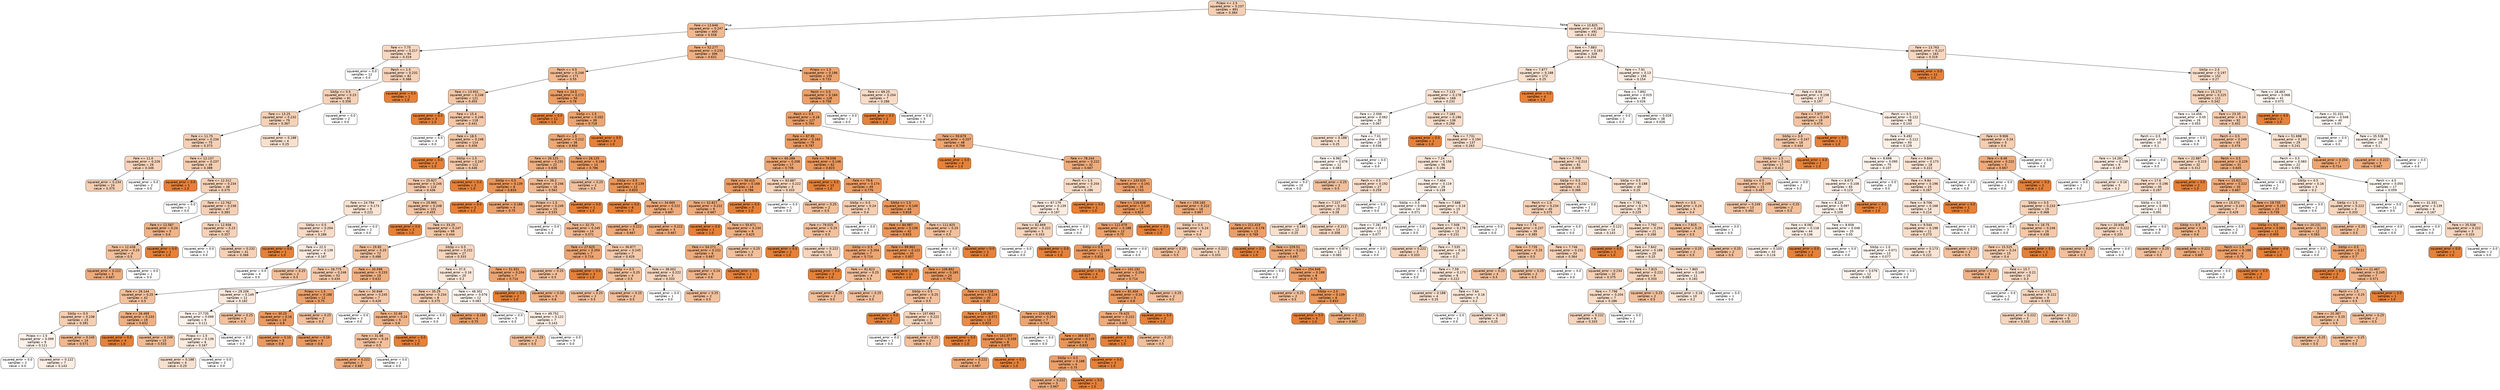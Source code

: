 digraph Tree {
node [shape=box, style="filled, rounded", color="black", fontname="helvetica"] ;
edge [fontname="helvetica"] ;
0 [label="Pclass <= 2.5\nsquared_error = 0.237\nsamples = 891\nvalue = 0.384", fillcolor="#f5cfb3"] ;
1 [label="Fare <= 13.646\nsquared_error = 0.247\nsamples = 400\nvalue = 0.558", fillcolor="#f1b991"] ;
0 -> 1 [labeldistance=2.5, labelangle=45, headlabel="True"] ;
2 [label="Fare <= 7.75\nsquared_error = 0.217\nsamples = 94\nvalue = 0.319", fillcolor="#f7d7c0"] ;
1 -> 2 ;
3 [label="squared_error = 0.0\nsamples = 12\nvalue = 0.0", fillcolor="#ffffff"] ;
2 -> 3 ;
4 [label="Parch <= 1.5\nsquared_error = 0.232\nsamples = 82\nvalue = 0.366", fillcolor="#f5d1b7"] ;
2 -> 4 ;
5 [label="SibSp <= 0.5\nsquared_error = 0.23\nsamples = 81\nvalue = 0.358", fillcolor="#f6d2b8"] ;
4 -> 5 ;
6 [label="Fare <= 13.25\nsquared_error = 0.232\nsamples = 79\nvalue = 0.367", fillcolor="#f5d1b6"] ;
5 -> 6 ;
7 [label="Fare <= 11.75\nsquared_error = 0.234\nsamples = 75\nvalue = 0.373", fillcolor="#f5d0b5"] ;
6 -> 7 ;
8 [label="Fare <= 11.0\nsquared_error = 0.226\nsamples = 26\nvalue = 0.346", fillcolor="#f6d3ba"] ;
7 -> 8 ;
9 [label="squared_error = 0.234\nsamples = 24\nvalue = 0.375", fillcolor="#f5d0b5"] ;
8 -> 9 ;
10 [label="squared_error = 0.0\nsamples = 2\nvalue = 0.0", fillcolor="#ffffff"] ;
8 -> 10 ;
11 [label="Fare <= 12.137\nsquared_error = 0.237\nsamples = 49\nvalue = 0.388", fillcolor="#f5ceb2"] ;
7 -> 11 ;
12 [label="squared_error = 0.0\nsamples = 1\nvalue = 1.0", fillcolor="#e58139"] ;
11 -> 12 ;
13 [label="Fare <= 12.312\nsquared_error = 0.234\nsamples = 48\nvalue = 0.375", fillcolor="#f5d0b5"] ;
11 -> 13 ;
14 [label="squared_error = 0.0\nsamples = 1\nvalue = 0.0", fillcolor="#ffffff"] ;
13 -> 14 ;
15 [label="Fare <= 12.762\nsquared_error = 0.236\nsamples = 47\nvalue = 0.383", fillcolor="#f5cfb3"] ;
13 -> 15 ;
16 [label="Fare <= 12.587\nsquared_error = 0.24\nsamples = 5\nvalue = 0.6", fillcolor="#efb388"] ;
15 -> 16 ;
17 [label="Fare <= 12.438\nsquared_error = 0.25\nsamples = 4\nvalue = 0.5", fillcolor="#f2c09c"] ;
16 -> 17 ;
18 [label="squared_error = 0.222\nsamples = 3\nvalue = 0.667", fillcolor="#eeab7b"] ;
17 -> 18 ;
19 [label="squared_error = 0.0\nsamples = 1\nvalue = 0.0", fillcolor="#ffffff"] ;
17 -> 19 ;
20 [label="squared_error = 0.0\nsamples = 1\nvalue = 1.0", fillcolor="#e58139"] ;
16 -> 20 ;
21 [label="Fare <= 12.938\nsquared_error = 0.23\nsamples = 42\nvalue = 0.357", fillcolor="#f6d2b8"] ;
15 -> 21 ;
22 [label="squared_error = 0.0\nsamples = 1\nvalue = 0.0", fillcolor="#ffffff"] ;
21 -> 22 ;
23 [label="squared_error = 0.232\nsamples = 41\nvalue = 0.366", fillcolor="#f5d1b7"] ;
21 -> 23 ;
24 [label="squared_error = 0.188\nsamples = 4\nvalue = 0.25", fillcolor="#f8e0ce"] ;
6 -> 24 ;
25 [label="squared_error = 0.0\nsamples = 2\nvalue = 0.0", fillcolor="#ffffff"] ;
5 -> 25 ;
26 [label="squared_error = 0.0\nsamples = 1\nvalue = 1.0", fillcolor="#e58139"] ;
4 -> 26 ;
27 [label="Fare <= 52.277\nsquared_error = 0.233\nsamples = 306\nvalue = 0.631", fillcolor="#efb082"] ;
1 -> 27 ;
28 [label="Parch <= 0.5\nsquared_error = 0.248\nsamples = 171\nvalue = 0.55", fillcolor="#f1ba92"] ;
27 -> 28 ;
29 [label="Fare <= 13.931\nsquared_error = 0.248\nsamples = 121\nvalue = 0.455", fillcolor="#f3c6a5"] ;
28 -> 29 ;
30 [label="squared_error = 0.0\nsamples = 3\nvalue = 1.0", fillcolor="#e58139"] ;
29 -> 30 ;
31 [label="Fare <= 15.4\nsquared_error = 0.246\nsamples = 118\nvalue = 0.441", fillcolor="#f4c7a8"] ;
29 -> 31 ;
32 [label="squared_error = 0.0\nsamples = 4\nvalue = 0.0", fillcolor="#ffffff"] ;
31 -> 32 ;
33 [label="Fare <= 18.5\nsquared_error = 0.248\nsamples = 114\nvalue = 0.456", fillcolor="#f3c6a5"] ;
31 -> 33 ;
34 [label="squared_error = 0.0\nsamples = 2\nvalue = 1.0", fillcolor="#e58139"] ;
33 -> 34 ;
35 [label="SibSp <= 1.5\nsquared_error = 0.247\nsamples = 112\nvalue = 0.446", fillcolor="#f3c7a7"] ;
33 -> 35 ;
36 [label="Fare <= 25.927\nsquared_error = 0.246\nsamples = 110\nvalue = 0.436", fillcolor="#f4c8a9"] ;
35 -> 36 ;
37 [label="Fare <= 24.794\nsquared_error = 0.173\nsamples = 9\nvalue = 0.222", fillcolor="#f9e3d3"] ;
36 -> 37 ;
38 [label="SibSp <= 0.5\nsquared_error = 0.204\nsamples = 7\nvalue = 0.286", fillcolor="#f8dbc6"] ;
37 -> 38 ;
39 [label="squared_error = 0.0\nsamples = 1\nvalue = 1.0", fillcolor="#e58139"] ;
38 -> 39 ;
40 [label="Fare <= 22.5\nsquared_error = 0.139\nsamples = 6\nvalue = 0.167", fillcolor="#fbeade"] ;
38 -> 40 ;
41 [label="squared_error = 0.0\nsamples = 4\nvalue = 0.0", fillcolor="#ffffff"] ;
40 -> 41 ;
42 [label="squared_error = 0.25\nsamples = 2\nvalue = 0.5", fillcolor="#f2c09c"] ;
40 -> 42 ;
43 [label="squared_error = 0.0\nsamples = 2\nvalue = 0.0", fillcolor="#ffffff"] ;
37 -> 43 ;
44 [label="Fare <= 25.965\nsquared_error = 0.248\nsamples = 101\nvalue = 0.455", fillcolor="#f3c6a5"] ;
36 -> 44 ;
45 [label="squared_error = 0.0\nsamples = 2\nvalue = 1.0", fillcolor="#e58139"] ;
44 -> 45 ;
46 [label="Fare <= 33.25\nsquared_error = 0.247\nsamples = 99\nvalue = 0.444", fillcolor="#f3c7a7"] ;
44 -> 46 ;
47 [label="Fare <= 29.85\nsquared_error = 0.25\nsamples = 72\nvalue = 0.486", fillcolor="#f2c29f"] ;
46 -> 47 ;
48 [label="Fare <= 26.775\nsquared_error = 0.246\nsamples = 53\nvalue = 0.434", fillcolor="#f4c8a9"] ;
47 -> 48 ;
49 [label="Fare <= 26.144\nsquared_error = 0.25\nsamples = 42\nvalue = 0.5", fillcolor="#f2c09c"] ;
48 -> 49 ;
50 [label="SibSp <= 0.5\nsquared_error = 0.238\nsamples = 23\nvalue = 0.391", fillcolor="#f5ceb2"] ;
49 -> 50 ;
51 [label="Pclass <= 1.5\nsquared_error = 0.099\nsamples = 9\nvalue = 0.111", fillcolor="#fcf1e9"] ;
50 -> 51 ;
52 [label="squared_error = 0.0\nsamples = 2\nvalue = 0.0", fillcolor="#ffffff"] ;
51 -> 52 ;
53 [label="squared_error = 0.122\nsamples = 7\nvalue = 0.143", fillcolor="#fbede3"] ;
51 -> 53 ;
54 [label="squared_error = 0.245\nsamples = 14\nvalue = 0.571", fillcolor="#f0b78e"] ;
50 -> 54 ;
55 [label="Fare <= 26.469\nsquared_error = 0.233\nsamples = 19\nvalue = 0.632", fillcolor="#efaf82"] ;
49 -> 55 ;
56 [label="squared_error = 0.0\nsamples = 4\nvalue = 1.0", fillcolor="#e58139"] ;
55 -> 56 ;
57 [label="squared_error = 0.249\nsamples = 15\nvalue = 0.533", fillcolor="#f1bc95"] ;
55 -> 57 ;
58 [label="Fare <= 29.206\nsquared_error = 0.149\nsamples = 11\nvalue = 0.182", fillcolor="#fae8db"] ;
48 -> 58 ;
59 [label="Fare <= 27.735\nsquared_error = 0.099\nsamples = 9\nvalue = 0.111", fillcolor="#fcf1e9"] ;
58 -> 59 ;
60 [label="Pclass <= 1.5\nsquared_error = 0.139\nsamples = 6\nvalue = 0.167", fillcolor="#fbeade"] ;
59 -> 60 ;
61 [label="squared_error = 0.188\nsamples = 4\nvalue = 0.25", fillcolor="#f8e0ce"] ;
60 -> 61 ;
62 [label="squared_error = 0.0\nsamples = 2\nvalue = 0.0", fillcolor="#ffffff"] ;
60 -> 62 ;
63 [label="squared_error = 0.0\nsamples = 3\nvalue = 0.0", fillcolor="#ffffff"] ;
59 -> 63 ;
64 [label="squared_error = 0.25\nsamples = 2\nvalue = 0.5", fillcolor="#f2c09c"] ;
58 -> 64 ;
65 [label="Fare <= 30.598\nsquared_error = 0.233\nsamples = 19\nvalue = 0.632", fillcolor="#efaf82"] ;
47 -> 65 ;
66 [label="Pclass <= 1.5\nsquared_error = 0.188\nsamples = 12\nvalue = 0.75", fillcolor="#eca06a"] ;
65 -> 66 ;
67 [label="Fare <= 30.25\nsquared_error = 0.16\nsamples = 10\nvalue = 0.8", fillcolor="#ea9a61"] ;
66 -> 67 ;
68 [label="squared_error = 0.16\nsamples = 5\nvalue = 0.8", fillcolor="#ea9a61"] ;
67 -> 68 ;
69 [label="squared_error = 0.16\nsamples = 5\nvalue = 0.8", fillcolor="#ea9a61"] ;
67 -> 69 ;
70 [label="squared_error = 0.25\nsamples = 2\nvalue = 0.5", fillcolor="#f2c09c"] ;
66 -> 70 ;
71 [label="Fare <= 30.848\nsquared_error = 0.245\nsamples = 7\nvalue = 0.429", fillcolor="#f4c9aa"] ;
65 -> 71 ;
72 [label="squared_error = 0.0\nsamples = 2\nvalue = 0.0", fillcolor="#ffffff"] ;
71 -> 72 ;
73 [label="Fare <= 32.66\nsquared_error = 0.24\nsamples = 5\nvalue = 0.6", fillcolor="#efb388"] ;
71 -> 73 ;
74 [label="Fare <= 31.66\nsquared_error = 0.25\nsamples = 4\nvalue = 0.5", fillcolor="#f2c09c"] ;
73 -> 74 ;
75 [label="squared_error = 0.222\nsamples = 3\nvalue = 0.667", fillcolor="#eeab7b"] ;
74 -> 75 ;
76 [label="squared_error = 0.0\nsamples = 1\nvalue = 0.0", fillcolor="#ffffff"] ;
74 -> 76 ;
77 [label="squared_error = 0.0\nsamples = 1\nvalue = 1.0", fillcolor="#e58139"] ;
73 -> 77 ;
78 [label="SibSp <= 0.5\nsquared_error = 0.222\nsamples = 27\nvalue = 0.333", fillcolor="#f6d5bd"] ;
46 -> 78 ;
79 [label="Fare <= 37.0\nsquared_error = 0.16\nsamples = 20\nvalue = 0.2", fillcolor="#fae6d7"] ;
78 -> 79 ;
80 [label="Fare <= 35.25\nsquared_error = 0.234\nsamples = 8\nvalue = 0.375", fillcolor="#f5d0b5"] ;
79 -> 80 ;
81 [label="squared_error = 0.0\nsamples = 4\nvalue = 0.0", fillcolor="#ffffff"] ;
80 -> 81 ;
82 [label="squared_error = 0.188\nsamples = 4\nvalue = 0.75", fillcolor="#eca06a"] ;
80 -> 82 ;
83 [label="Fare <= 48.302\nsquared_error = 0.076\nsamples = 12\nvalue = 0.083", fillcolor="#fdf4ee"] ;
79 -> 83 ;
84 [label="squared_error = 0.0\nsamples = 5\nvalue = 0.0", fillcolor="#ffffff"] ;
83 -> 84 ;
85 [label="Fare <= 49.752\nsquared_error = 0.122\nsamples = 7\nvalue = 0.143", fillcolor="#fbede3"] ;
83 -> 85 ;
86 [label="squared_error = 0.25\nsamples = 2\nvalue = 0.5", fillcolor="#f2c09c"] ;
85 -> 86 ;
87 [label="squared_error = 0.0\nsamples = 5\nvalue = 0.0", fillcolor="#ffffff"] ;
85 -> 87 ;
88 [label="Fare <= 51.931\nsquared_error = 0.204\nsamples = 7\nvalue = 0.714", fillcolor="#eca572"] ;
78 -> 88 ;
89 [label="squared_error = 0.0\nsamples = 2\nvalue = 1.0", fillcolor="#e58139"] ;
88 -> 89 ;
90 [label="squared_error = 0.24\nsamples = 5\nvalue = 0.6", fillcolor="#efb388"] ;
88 -> 90 ;
91 [label="squared_error = 0.0\nsamples = 2\nvalue = 1.0", fillcolor="#e58139"] ;
35 -> 91 ;
92 [label="Fare <= 24.5\nsquared_error = 0.172\nsamples = 50\nvalue = 0.78", fillcolor="#eb9d65"] ;
28 -> 92 ;
93 [label="squared_error = 0.0\nsamples = 11\nvalue = 1.0", fillcolor="#e58139"] ;
92 -> 93 ;
94 [label="SibSp <= 1.5\nsquared_error = 0.202\nsamples = 39\nvalue = 0.718", fillcolor="#eca571"] ;
92 -> 94 ;
95 [label="Parch <= 1.5\nsquared_error = 0.212\nsamples = 36\nvalue = 0.694", fillcolor="#eda876"] ;
94 -> 95 ;
96 [label="Fare <= 26.125\nsquared_error = 0.231\nsamples = 22\nvalue = 0.636", fillcolor="#eeaf81"] ;
95 -> 96 ;
97 [label="SibSp <= 0.5\nsquared_error = 0.139\nsamples = 6\nvalue = 0.833", fillcolor="#e9965a"] ;
96 -> 97 ;
98 [label="squared_error = 0.0\nsamples = 2\nvalue = 1.0", fillcolor="#e58139"] ;
97 -> 98 ;
99 [label="squared_error = 0.188\nsamples = 4\nvalue = 0.75", fillcolor="#eca06a"] ;
97 -> 99 ;
100 [label="Fare <= 39.2\nsquared_error = 0.246\nsamples = 16\nvalue = 0.562", fillcolor="#f0b890"] ;
96 -> 100 ;
101 [label="Pclass <= 1.5\nsquared_error = 0.249\nsamples = 15\nvalue = 0.533", fillcolor="#f1bc95"] ;
100 -> 101 ;
102 [label="squared_error = 0.0\nsamples = 1\nvalue = 0.0", fillcolor="#ffffff"] ;
101 -> 102 ;
103 [label="Fare <= 32.75\nsquared_error = 0.245\nsamples = 14\nvalue = 0.571", fillcolor="#f0b78e"] ;
101 -> 103 ;
104 [label="Fare <= 27.625\nsquared_error = 0.204\nsamples = 7\nvalue = 0.714", fillcolor="#eca572"] ;
103 -> 104 ;
105 [label="squared_error = 0.25\nsamples = 4\nvalue = 0.5", fillcolor="#f2c09c"] ;
104 -> 105 ;
106 [label="squared_error = 0.0\nsamples = 3\nvalue = 1.0", fillcolor="#e58139"] ;
104 -> 106 ;
107 [label="Fare <= 36.877\nsquared_error = 0.245\nsamples = 7\nvalue = 0.429", fillcolor="#f4c9aa"] ;
103 -> 107 ;
108 [label="SibSp <= 0.5\nsquared_error = 0.25\nsamples = 4\nvalue = 0.5", fillcolor="#f2c09c"] ;
107 -> 108 ;
109 [label="squared_error = 0.25\nsamples = 2\nvalue = 0.5", fillcolor="#f2c09c"] ;
108 -> 109 ;
110 [label="squared_error = 0.25\nsamples = 2\nvalue = 0.5", fillcolor="#f2c09c"] ;
108 -> 110 ;
111 [label="Fare <= 38.002\nsquared_error = 0.222\nsamples = 3\nvalue = 0.333", fillcolor="#f6d5bd"] ;
107 -> 111 ;
112 [label="squared_error = 0.0\nsamples = 1\nvalue = 0.0", fillcolor="#ffffff"] ;
111 -> 112 ;
113 [label="squared_error = 0.25\nsamples = 2\nvalue = 0.5", fillcolor="#f2c09c"] ;
111 -> 113 ;
114 [label="squared_error = 0.0\nsamples = 1\nvalue = 1.0", fillcolor="#e58139"] ;
100 -> 114 ;
115 [label="Fare <= 26.125\nsquared_error = 0.168\nsamples = 14\nvalue = 0.786", fillcolor="#eb9c63"] ;
95 -> 115 ;
116 [label="squared_error = 0.25\nsamples = 2\nvalue = 0.5", fillcolor="#f2c09c"] ;
115 -> 116 ;
117 [label="SibSp <= 0.5\nsquared_error = 0.139\nsamples = 12\nvalue = 0.833", fillcolor="#e9965a"] ;
115 -> 117 ;
118 [label="squared_error = 0.0\nsamples = 6\nvalue = 1.0", fillcolor="#e58139"] ;
117 -> 118 ;
119 [label="Fare <= 34.665\nsquared_error = 0.222\nsamples = 6\nvalue = 0.667", fillcolor="#eeab7b"] ;
117 -> 119 ;
120 [label="squared_error = 0.222\nsamples = 3\nvalue = 0.667", fillcolor="#eeab7b"] ;
119 -> 120 ;
121 [label="squared_error = 0.222\nsamples = 3\nvalue = 0.667", fillcolor="#eeab7b"] ;
119 -> 121 ;
122 [label="squared_error = 0.0\nsamples = 3\nvalue = 1.0", fillcolor="#e58139"] ;
94 -> 122 ;
123 [label="Pclass <= 1.5\nsquared_error = 0.196\nsamples = 135\nvalue = 0.733", fillcolor="#eca36e"] ;
27 -> 123 ;
124 [label="Parch <= 3.0\nsquared_error = 0.184\nsamples = 128\nvalue = 0.758", fillcolor="#eba069"] ;
123 -> 124 ;
125 [label="Parch <= 0.5\nsquared_error = 0.18\nsamples = 127\nvalue = 0.764", fillcolor="#eb9f68"] ;
124 -> 125 ;
126 [label="Fare <= 67.95\nsquared_error = 0.162\nsamples = 79\nvalue = 0.797", fillcolor="#ea9b61"] ;
125 -> 126 ;
127 [label="Fare <= 60.288\nsquared_error = 0.208\nsamples = 17\nvalue = 0.706", fillcolor="#eda673"] ;
126 -> 127 ;
128 [label="Fare <= 56.415\nsquared_error = 0.168\nsamples = 14\nvalue = 0.786", fillcolor="#eb9c63"] ;
127 -> 128 ;
129 [label="Fare <= 52.827\nsquared_error = 0.222\nsamples = 9\nvalue = 0.667", fillcolor="#eeab7b"] ;
128 -> 129 ;
130 [label="squared_error = 0.0\nsamples = 1\nvalue = 1.0", fillcolor="#e58139"] ;
129 -> 130 ;
131 [label="Fare <= 55.671\nsquared_error = 0.234\nsamples = 8\nvalue = 0.625", fillcolor="#efb083"] ;
129 -> 131 ;
132 [label="Fare <= 54.271\nsquared_error = 0.222\nsamples = 6\nvalue = 0.667", fillcolor="#eeab7b"] ;
131 -> 132 ;
133 [label="squared_error = 0.24\nsamples = 5\nvalue = 0.6", fillcolor="#efb388"] ;
132 -> 133 ;
134 [label="squared_error = 0.0\nsamples = 1\nvalue = 1.0", fillcolor="#e58139"] ;
132 -> 134 ;
135 [label="squared_error = 0.25\nsamples = 2\nvalue = 0.5", fillcolor="#f2c09c"] ;
131 -> 135 ;
136 [label="squared_error = 0.0\nsamples = 5\nvalue = 1.0", fillcolor="#e58139"] ;
128 -> 136 ;
137 [label="Fare <= 63.887\nsquared_error = 0.222\nsamples = 3\nvalue = 0.333", fillcolor="#f6d5bd"] ;
127 -> 137 ;
138 [label="squared_error = 0.0\nsamples = 1\nvalue = 0.0", fillcolor="#ffffff"] ;
137 -> 138 ;
139 [label="squared_error = 0.25\nsamples = 2\nvalue = 0.5", fillcolor="#f2c09c"] ;
137 -> 139 ;
140 [label="Fare <= 78.558\nsquared_error = 0.146\nsamples = 62\nvalue = 0.823", fillcolor="#ea975c"] ;
126 -> 140 ;
141 [label="squared_error = 0.0\nsamples = 13\nvalue = 1.0", fillcolor="#e58139"] ;
140 -> 141 ;
142 [label="Fare <= 79.6\nsquared_error = 0.174\nsamples = 49\nvalue = 0.776", fillcolor="#eb9d65"] ;
140 -> 142 ;
143 [label="SibSp <= 0.5\nsquared_error = 0.24\nsamples = 5\nvalue = 0.4", fillcolor="#f5cdb0"] ;
142 -> 143 ;
144 [label="Fare <= 79.025\nsquared_error = 0.25\nsamples = 4\nvalue = 0.5", fillcolor="#f2c09c"] ;
143 -> 144 ;
145 [label="squared_error = 0.0\nsamples = 1\nvalue = 1.0", fillcolor="#e58139"] ;
144 -> 145 ;
146 [label="squared_error = 0.222\nsamples = 3\nvalue = 0.333", fillcolor="#f6d5bd"] ;
144 -> 146 ;
147 [label="squared_error = 0.0\nsamples = 1\nvalue = 0.0", fillcolor="#ffffff"] ;
143 -> 147 ;
148 [label="SibSp <= 1.5\nsquared_error = 0.149\nsamples = 44\nvalue = 0.818", fillcolor="#ea985d"] ;
142 -> 148 ;
149 [label="Fare <= 84.987\nsquared_error = 0.139\nsamples = 42\nvalue = 0.833", fillcolor="#e9965a"] ;
148 -> 149 ;
150 [label="SibSp <= 0.5\nsquared_error = 0.204\nsamples = 7\nvalue = 0.714", fillcolor="#eca572"] ;
149 -> 150 ;
151 [label="squared_error = 0.0\nsamples = 3\nvalue = 1.0", fillcolor="#e58139"] ;
150 -> 151 ;
152 [label="Fare <= 82.823\nsquared_error = 0.25\nsamples = 4\nvalue = 0.5", fillcolor="#f2c09c"] ;
150 -> 152 ;
153 [label="squared_error = 0.25\nsamples = 2\nvalue = 0.5", fillcolor="#f2c09c"] ;
152 -> 153 ;
154 [label="squared_error = 0.25\nsamples = 2\nvalue = 0.5", fillcolor="#f2c09c"] ;
152 -> 154 ;
155 [label="Fare <= 99.963\nsquared_error = 0.122\nsamples = 35\nvalue = 0.857", fillcolor="#e99355"] ;
149 -> 155 ;
156 [label="squared_error = 0.0\nsamples = 11\nvalue = 1.0", fillcolor="#e58139"] ;
155 -> 156 ;
157 [label="Fare <= 109.892\nsquared_error = 0.165\nsamples = 24\nvalue = 0.792", fillcolor="#ea9b62"] ;
155 -> 157 ;
158 [label="SibSp <= 0.5\nsquared_error = 0.25\nsamples = 4\nvalue = 0.5", fillcolor="#f2c09c"] ;
157 -> 158 ;
159 [label="squared_error = 0.0\nsamples = 1\nvalue = 1.0", fillcolor="#e58139"] ;
158 -> 159 ;
160 [label="Fare <= 107.663\nsquared_error = 0.222\nsamples = 3\nvalue = 0.333", fillcolor="#f6d5bd"] ;
158 -> 160 ;
161 [label="squared_error = 0.0\nsamples = 1\nvalue = 0.0", fillcolor="#ffffff"] ;
160 -> 161 ;
162 [label="squared_error = 0.25\nsamples = 2\nvalue = 0.5", fillcolor="#f2c09c"] ;
160 -> 162 ;
163 [label="Fare <= 216.558\nsquared_error = 0.128\nsamples = 20\nvalue = 0.85", fillcolor="#e99457"] ;
157 -> 163 ;
164 [label="Fare <= 135.067\nsquared_error = 0.071\nsamples = 13\nvalue = 0.923", fillcolor="#e78b48"] ;
163 -> 164 ;
165 [label="squared_error = 0.0\nsamples = 5\nvalue = 1.0", fillcolor="#e58139"] ;
164 -> 165 ;
166 [label="Fare <= 141.077\nsquared_error = 0.109\nsamples = 8\nvalue = 0.875", fillcolor="#e89152"] ;
164 -> 166 ;
167 [label="squared_error = 0.222\nsamples = 3\nvalue = 0.667", fillcolor="#eeab7b"] ;
166 -> 167 ;
168 [label="squared_error = 0.0\nsamples = 5\nvalue = 1.0", fillcolor="#e58139"] ;
166 -> 168 ;
169 [label="Fare <= 224.652\nsquared_error = 0.204\nsamples = 7\nvalue = 0.714", fillcolor="#eca572"] ;
163 -> 169 ;
170 [label="squared_error = 0.0\nsamples = 1\nvalue = 0.0", fillcolor="#ffffff"] ;
169 -> 170 ;
171 [label="Fare <= 369.927\nsquared_error = 0.139\nsamples = 6\nvalue = 0.833", fillcolor="#e9965a"] ;
169 -> 171 ;
172 [label="SibSp <= 0.5\nsquared_error = 0.188\nsamples = 4\nvalue = 0.75", fillcolor="#eca06a"] ;
171 -> 172 ;
173 [label="squared_error = 0.222\nsamples = 3\nvalue = 0.667", fillcolor="#eeab7b"] ;
172 -> 173 ;
174 [label="squared_error = 0.0\nsamples = 1\nvalue = 1.0", fillcolor="#e58139"] ;
172 -> 174 ;
175 [label="squared_error = 0.0\nsamples = 2\nvalue = 1.0", fillcolor="#e58139"] ;
171 -> 175 ;
176 [label="Fare <= 111.825\nsquared_error = 0.25\nsamples = 2\nvalue = 0.5", fillcolor="#f2c09c"] ;
148 -> 176 ;
177 [label="squared_error = 0.0\nsamples = 1\nvalue = 0.0", fillcolor="#ffffff"] ;
176 -> 177 ;
178 [label="squared_error = 0.0\nsamples = 1\nvalue = 1.0", fillcolor="#e58139"] ;
176 -> 178 ;
179 [label="Fare <= 59.679\nsquared_error = 0.207\nsamples = 48\nvalue = 0.708", fillcolor="#eda673"] ;
125 -> 179 ;
180 [label="squared_error = 0.0\nsamples = 6\nvalue = 1.0", fillcolor="#e58139"] ;
179 -> 180 ;
181 [label="Fare <= 78.244\nsquared_error = 0.222\nsamples = 42\nvalue = 0.667", fillcolor="#eeab7b"] ;
179 -> 181 ;
182 [label="Parch <= 1.5\nsquared_error = 0.204\nsamples = 7\nvalue = 0.286", fillcolor="#f8dbc6"] ;
181 -> 182 ;
183 [label="Fare <= 67.179\nsquared_error = 0.139\nsamples = 6\nvalue = 0.167", fillcolor="#fbeade"] ;
182 -> 183 ;
184 [label="Fare <= 62.669\nsquared_error = 0.222\nsamples = 3\nvalue = 0.333", fillcolor="#f6d5bd"] ;
183 -> 184 ;
185 [label="squared_error = 0.0\nsamples = 2\nvalue = 0.0", fillcolor="#ffffff"] ;
184 -> 185 ;
186 [label="squared_error = 0.0\nsamples = 1\nvalue = 1.0", fillcolor="#e58139"] ;
184 -> 186 ;
187 [label="squared_error = 0.0\nsamples = 3\nvalue = 0.0", fillcolor="#ffffff"] ;
183 -> 187 ;
188 [label="squared_error = 0.0\nsamples = 1\nvalue = 1.0", fillcolor="#e58139"] ;
182 -> 188 ;
189 [label="Fare <= 143.025\nsquared_error = 0.191\nsamples = 35\nvalue = 0.743", fillcolor="#eca16c"] ;
181 -> 189 ;
190 [label="Fare <= 116.638\nsquared_error = 0.145\nsamples = 17\nvalue = 0.824", fillcolor="#ea975c"] ;
189 -> 190 ;
191 [label="Fare <= 112.079\nsquared_error = 0.188\nsamples = 12\nvalue = 0.75", fillcolor="#eca06a"] ;
190 -> 191 ;
192 [label="SibSp <= 0.5\nsquared_error = 0.149\nsamples = 11\nvalue = 0.818", fillcolor="#ea985d"] ;
191 -> 192 ;
193 [label="squared_error = 0.0\nsamples = 4\nvalue = 1.0", fillcolor="#e58139"] ;
192 -> 193 ;
194 [label="Fare <= 102.192\nsquared_error = 0.204\nsamples = 7\nvalue = 0.714", fillcolor="#eca572"] ;
192 -> 194 ;
195 [label="Fare <= 81.404\nsquared_error = 0.16\nsamples = 5\nvalue = 0.8", fillcolor="#ea9a61"] ;
194 -> 195 ;
196 [label="Fare <= 79.425\nsquared_error = 0.222\nsamples = 3\nvalue = 0.667", fillcolor="#eeab7b"] ;
195 -> 196 ;
197 [label="squared_error = 0.0\nsamples = 1\nvalue = 1.0", fillcolor="#e58139"] ;
196 -> 197 ;
198 [label="squared_error = 0.25\nsamples = 2\nvalue = 0.5", fillcolor="#f2c09c"] ;
196 -> 198 ;
199 [label="squared_error = 0.0\nsamples = 2\nvalue = 1.0", fillcolor="#e58139"] ;
195 -> 199 ;
200 [label="squared_error = 0.25\nsamples = 2\nvalue = 0.5", fillcolor="#f2c09c"] ;
194 -> 200 ;
201 [label="squared_error = 0.0\nsamples = 1\nvalue = 0.0", fillcolor="#ffffff"] ;
191 -> 201 ;
202 [label="squared_error = 0.0\nsamples = 5\nvalue = 1.0", fillcolor="#e58139"] ;
190 -> 202 ;
203 [label="Fare <= 159.165\nsquared_error = 0.222\nsamples = 18\nvalue = 0.667", fillcolor="#eeab7b"] ;
189 -> 203 ;
204 [label="SibSp <= 0.5\nsquared_error = 0.24\nsamples = 5\nvalue = 0.4", fillcolor="#f5cdb0"] ;
203 -> 204 ;
205 [label="squared_error = 0.25\nsamples = 2\nvalue = 0.5", fillcolor="#f2c09c"] ;
204 -> 205 ;
206 [label="squared_error = 0.222\nsamples = 3\nvalue = 0.333", fillcolor="#f6d5bd"] ;
204 -> 206 ;
207 [label="Fare <= 211.419\nsquared_error = 0.178\nsamples = 13\nvalue = 0.769", fillcolor="#eb9e67"] ;
203 -> 207 ;
208 [label="squared_error = 0.0\nsamples = 4\nvalue = 1.0", fillcolor="#e58139"] ;
207 -> 208 ;
209 [label="Fare <= 229.51\nsquared_error = 0.222\nsamples = 9\nvalue = 0.667", fillcolor="#eeab7b"] ;
207 -> 209 ;
210 [label="squared_error = 0.0\nsamples = 1\nvalue = 0.0", fillcolor="#ffffff"] ;
209 -> 210 ;
211 [label="Fare <= 254.948\nsquared_error = 0.188\nsamples = 8\nvalue = 0.75", fillcolor="#eca06a"] ;
209 -> 211 ;
212 [label="squared_error = 0.25\nsamples = 2\nvalue = 0.5", fillcolor="#f2c09c"] ;
211 -> 212 ;
213 [label="SibSp <= 2.5\nsquared_error = 0.139\nsamples = 6\nvalue = 0.833", fillcolor="#e9965a"] ;
211 -> 213 ;
214 [label="squared_error = 0.0\nsamples = 3\nvalue = 1.0", fillcolor="#e58139"] ;
213 -> 214 ;
215 [label="squared_error = 0.222\nsamples = 3\nvalue = 0.667", fillcolor="#eeab7b"] ;
213 -> 215 ;
216 [label="squared_error = 0.0\nsamples = 1\nvalue = 0.0", fillcolor="#ffffff"] ;
124 -> 216 ;
217 [label="Fare <= 69.25\nsquared_error = 0.204\nsamples = 7\nvalue = 0.286", fillcolor="#f8dbc6"] ;
123 -> 217 ;
218 [label="squared_error = 0.0\nsamples = 2\nvalue = 1.0", fillcolor="#e58139"] ;
217 -> 218 ;
219 [label="squared_error = 0.0\nsamples = 5\nvalue = 0.0", fillcolor="#ffffff"] ;
217 -> 219 ;
220 [label="Fare <= 10.825\nsquared_error = 0.184\nsamples = 491\nvalue = 0.242", fillcolor="#f9e0cf"] ;
0 -> 220 [labeldistance=2.5, labelangle=-45, headlabel="False"] ;
221 [label="Fare <= 7.883\nsquared_error = 0.163\nsamples = 328\nvalue = 0.204", fillcolor="#fae5d7"] ;
220 -> 221 ;
222 [label="Fare <= 7.877\nsquared_error = 0.188\nsamples = 172\nvalue = 0.25", fillcolor="#f8e0ce"] ;
221 -> 222 ;
223 [label="Fare <= 7.133\nsquared_error = 0.178\nsamples = 168\nvalue = 0.232", fillcolor="#f9e2d1"] ;
222 -> 223 ;
224 [label="Fare <= 2.006\nsquared_error = 0.062\nsamples = 30\nvalue = 0.067", fillcolor="#fdf7f2"] ;
223 -> 224 ;
225 [label="squared_error = 0.188\nsamples = 4\nvalue = 0.25", fillcolor="#f8e0ce"] ;
224 -> 225 ;
226 [label="Fare <= 7.01\nsquared_error = 0.037\nsamples = 26\nvalue = 0.038", fillcolor="#fefaf7"] ;
224 -> 226 ;
227 [label="Fare <= 6.962\nsquared_error = 0.076\nsamples = 12\nvalue = 0.083", fillcolor="#fdf4ee"] ;
226 -> 227 ;
228 [label="squared_error = 0.0\nsamples = 10\nvalue = 0.0", fillcolor="#ffffff"] ;
227 -> 228 ;
229 [label="squared_error = 0.25\nsamples = 2\nvalue = 0.5", fillcolor="#f2c09c"] ;
227 -> 229 ;
230 [label="squared_error = 0.0\nsamples = 14\nvalue = 0.0", fillcolor="#ffffff"] ;
226 -> 230 ;
231 [label="Fare <= 7.183\nsquared_error = 0.196\nsamples = 138\nvalue = 0.268", fillcolor="#f8ddca"] ;
223 -> 231 ;
232 [label="squared_error = 0.0\nsamples = 1\nvalue = 1.0", fillcolor="#e58139"] ;
231 -> 232 ;
233 [label="Fare <= 7.731\nsquared_error = 0.194\nsamples = 137\nvalue = 0.263", fillcolor="#f8decb"] ;
231 -> 233 ;
234 [label="Fare <= 7.24\nsquared_error = 0.158\nsamples = 56\nvalue = 0.196", fillcolor="#fae6d8"] ;
233 -> 234 ;
235 [label="Parch <= 0.5\nsquared_error = 0.192\nsamples = 27\nvalue = 0.259", fillcolor="#f8decc"] ;
234 -> 235 ;
236 [label="Fare <= 7.227\nsquared_error = 0.202\nsamples = 25\nvalue = 0.28", fillcolor="#f8dcc8"] ;
235 -> 236 ;
237 [label="squared_error = 0.188\nsamples = 12\nvalue = 0.25", fillcolor="#f8e0ce"] ;
236 -> 237 ;
238 [label="squared_error = 0.213\nsamples = 13\nvalue = 0.308", fillcolor="#f7d8c2"] ;
236 -> 238 ;
239 [label="squared_error = 0.0\nsamples = 2\nvalue = 0.0", fillcolor="#ffffff"] ;
235 -> 239 ;
240 [label="Fare <= 7.404\nsquared_error = 0.119\nsamples = 29\nvalue = 0.138", fillcolor="#fbeee4"] ;
234 -> 240 ;
241 [label="SibSp <= 0.5\nsquared_error = 0.066\nsamples = 14\nvalue = 0.071", fillcolor="#fdf6f1"] ;
240 -> 241 ;
242 [label="Fare <= 7.281\nsquared_error = 0.071\nsamples = 13\nvalue = 0.077", fillcolor="#fdf5f0"] ;
241 -> 242 ;
243 [label="squared_error = 0.076\nsamples = 12\nvalue = 0.083", fillcolor="#fdf4ee"] ;
242 -> 243 ;
244 [label="squared_error = 0.0\nsamples = 1\nvalue = 0.0", fillcolor="#ffffff"] ;
242 -> 244 ;
245 [label="squared_error = 0.0\nsamples = 1\nvalue = 0.0", fillcolor="#ffffff"] ;
241 -> 245 ;
246 [label="Fare <= 7.688\nsquared_error = 0.16\nsamples = 15\nvalue = 0.2", fillcolor="#fae6d7"] ;
240 -> 246 ;
247 [label="Fare <= 7.508\nsquared_error = 0.178\nsamples = 13\nvalue = 0.231", fillcolor="#f9e2d1"] ;
246 -> 247 ;
248 [label="squared_error = 0.222\nsamples = 3\nvalue = 0.333", fillcolor="#f6d5bd"] ;
247 -> 248 ;
249 [label="Fare <= 7.535\nsquared_error = 0.16\nsamples = 10\nvalue = 0.2", fillcolor="#fae6d7"] ;
247 -> 249 ;
250 [label="squared_error = 0.0\nsamples = 1\nvalue = 0.0", fillcolor="#ffffff"] ;
249 -> 250 ;
251 [label="Fare <= 7.59\nsquared_error = 0.173\nsamples = 9\nvalue = 0.222", fillcolor="#f9e3d3"] ;
249 -> 251 ;
252 [label="squared_error = 0.188\nsamples = 4\nvalue = 0.25", fillcolor="#f8e0ce"] ;
251 -> 252 ;
253 [label="Fare <= 7.64\nsquared_error = 0.16\nsamples = 5\nvalue = 0.2", fillcolor="#fae6d7"] ;
251 -> 253 ;
254 [label="squared_error = 0.0\nsamples = 1\nvalue = 0.0", fillcolor="#ffffff"] ;
253 -> 254 ;
255 [label="squared_error = 0.188\nsamples = 4\nvalue = 0.25", fillcolor="#f8e0ce"] ;
253 -> 255 ;
256 [label="squared_error = 0.0\nsamples = 2\nvalue = 0.0", fillcolor="#ffffff"] ;
246 -> 256 ;
257 [label="Fare <= 7.763\nsquared_error = 0.213\nsamples = 81\nvalue = 0.309", fillcolor="#f7d8c2"] ;
233 -> 257 ;
258 [label="SibSp <= 0.5\nsquared_error = 0.232\nsamples = 41\nvalue = 0.366", fillcolor="#f5d1b7"] ;
257 -> 258 ;
259 [label="Parch <= 1.0\nsquared_error = 0.234\nsamples = 40\nvalue = 0.375", fillcolor="#f5d0b5"] ;
258 -> 259 ;
260 [label="Fare <= 7.74\nsquared_error = 0.237\nsamples = 39\nvalue = 0.385", fillcolor="#f5cfb3"] ;
259 -> 260 ;
261 [label="Fare <= 7.735\nsquared_error = 0.25\nsamples = 6\nvalue = 0.5", fillcolor="#f2c09c"] ;
260 -> 261 ;
262 [label="squared_error = 0.25\nsamples = 4\nvalue = 0.5", fillcolor="#f2c09c"] ;
261 -> 262 ;
263 [label="squared_error = 0.25\nsamples = 2\nvalue = 0.5", fillcolor="#f2c09c"] ;
261 -> 263 ;
264 [label="Fare <= 7.746\nsquared_error = 0.231\nsamples = 33\nvalue = 0.364", fillcolor="#f6d1b7"] ;
260 -> 264 ;
265 [label="squared_error = 0.0\nsamples = 1\nvalue = 0.0", fillcolor="#ffffff"] ;
264 -> 265 ;
266 [label="squared_error = 0.234\nsamples = 32\nvalue = 0.375", fillcolor="#f5d0b5"] ;
264 -> 266 ;
267 [label="squared_error = 0.0\nsamples = 1\nvalue = 0.0", fillcolor="#ffffff"] ;
259 -> 267 ;
268 [label="squared_error = 0.0\nsamples = 1\nvalue = 0.0", fillcolor="#ffffff"] ;
258 -> 268 ;
269 [label="SibSp <= 0.5\nsquared_error = 0.188\nsamples = 40\nvalue = 0.25", fillcolor="#f8e0ce"] ;
257 -> 269 ;
270 [label="Fare <= 7.781\nsquared_error = 0.176\nsamples = 35\nvalue = 0.229", fillcolor="#f9e2d2"] ;
269 -> 270 ;
271 [label="squared_error = 0.122\nsamples = 14\nvalue = 0.143", fillcolor="#fbede3"] ;
270 -> 271 ;
272 [label="Fare <= 7.792\nsquared_error = 0.204\nsamples = 21\nvalue = 0.286", fillcolor="#f8dbc6"] ;
270 -> 272 ;
273 [label="squared_error = 0.0\nsamples = 1\nvalue = 1.0", fillcolor="#e58139"] ;
272 -> 273 ;
274 [label="Fare <= 7.842\nsquared_error = 0.188\nsamples = 20\nvalue = 0.25", fillcolor="#f8e0ce"] ;
272 -> 274 ;
275 [label="Fare <= 7.815\nsquared_error = 0.222\nsamples = 9\nvalue = 0.333", fillcolor="#f6d5bd"] ;
274 -> 275 ;
276 [label="Fare <= 7.798\nsquared_error = 0.204\nsamples = 7\nvalue = 0.286", fillcolor="#f8dbc6"] ;
275 -> 276 ;
277 [label="squared_error = 0.222\nsamples = 6\nvalue = 0.333", fillcolor="#f6d5bd"] ;
276 -> 277 ;
278 [label="squared_error = 0.0\nsamples = 1\nvalue = 0.0", fillcolor="#ffffff"] ;
276 -> 278 ;
279 [label="squared_error = 0.25\nsamples = 2\nvalue = 0.5", fillcolor="#f2c09c"] ;
275 -> 279 ;
280 [label="Fare <= 7.865\nsquared_error = 0.149\nsamples = 11\nvalue = 0.182", fillcolor="#fae8db"] ;
274 -> 280 ;
281 [label="squared_error = 0.16\nsamples = 10\nvalue = 0.2", fillcolor="#fae6d7"] ;
280 -> 281 ;
282 [label="squared_error = 0.0\nsamples = 1\nvalue = 0.0", fillcolor="#ffffff"] ;
280 -> 282 ;
283 [label="Parch <= 0.5\nsquared_error = 0.24\nsamples = 5\nvalue = 0.4", fillcolor="#f5cdb0"] ;
269 -> 283 ;
284 [label="Fare <= 7.815\nsquared_error = 0.25\nsamples = 4\nvalue = 0.5", fillcolor="#f2c09c"] ;
283 -> 284 ;
285 [label="squared_error = 0.25\nsamples = 2\nvalue = 0.5", fillcolor="#f2c09c"] ;
284 -> 285 ;
286 [label="squared_error = 0.25\nsamples = 2\nvalue = 0.5", fillcolor="#f2c09c"] ;
284 -> 286 ;
287 [label="squared_error = 0.0\nsamples = 1\nvalue = 0.0", fillcolor="#ffffff"] ;
283 -> 287 ;
288 [label="squared_error = 0.0\nsamples = 4\nvalue = 1.0", fillcolor="#e58139"] ;
222 -> 288 ;
289 [label="Fare <= 7.91\nsquared_error = 0.13\nsamples = 156\nvalue = 0.154", fillcolor="#fbece1"] ;
221 -> 289 ;
290 [label="Fare <= 7.892\nsquared_error = 0.025\nsamples = 39\nvalue = 0.026", fillcolor="#fefcfa"] ;
289 -> 290 ;
291 [label="squared_error = 0.0\nsamples = 1\nvalue = 0.0", fillcolor="#ffffff"] ;
290 -> 291 ;
292 [label="squared_error = 0.026\nsamples = 38\nvalue = 0.026", fillcolor="#fefcfa"] ;
290 -> 292 ;
293 [label="Fare <= 8.04\nsquared_error = 0.158\nsamples = 117\nvalue = 0.197", fillcolor="#fae6d8"] ;
289 -> 293 ;
294 [label="Fare <= 7.977\nsquared_error = 0.249\nsamples = 19\nvalue = 0.474", fillcolor="#f3c3a1"] ;
293 -> 294 ;
295 [label="SibSp <= 3.0\nsquared_error = 0.247\nsamples = 18\nvalue = 0.444", fillcolor="#f3c7a7"] ;
294 -> 295 ;
296 [label="SibSp <= 1.5\nsquared_error = 0.242\nsamples = 17\nvalue = 0.412", fillcolor="#f4cbad"] ;
295 -> 296 ;
297 [label="SibSp <= 0.5\nsquared_error = 0.249\nsamples = 15\nvalue = 0.467", fillcolor="#f3c4a3"] ;
296 -> 297 ;
298 [label="squared_error = 0.249\nsamples = 13\nvalue = 0.462", fillcolor="#f3c5a4"] ;
297 -> 298 ;
299 [label="squared_error = 0.25\nsamples = 2\nvalue = 0.5", fillcolor="#f2c09c"] ;
297 -> 299 ;
300 [label="squared_error = 0.0\nsamples = 2\nvalue = 0.0", fillcolor="#ffffff"] ;
296 -> 300 ;
301 [label="squared_error = 0.0\nsamples = 1\nvalue = 1.0", fillcolor="#e58139"] ;
295 -> 301 ;
302 [label="squared_error = 0.0\nsamples = 1\nvalue = 1.0", fillcolor="#e58139"] ;
294 -> 302 ;
303 [label="Parch <= 0.5\nsquared_error = 0.122\nsamples = 98\nvalue = 0.143", fillcolor="#fbede3"] ;
293 -> 303 ;
304 [label="Fare <= 9.492\nsquared_error = 0.112\nsamples = 93\nvalue = 0.129", fillcolor="#fcefe5"] ;
303 -> 304 ;
305 [label="Fare <= 8.698\nsquared_error = 0.095\nsamples = 75\nvalue = 0.107", fillcolor="#fcf2ea"] ;
304 -> 305 ;
306 [label="Fare <= 8.673\nsquared_error = 0.108\nsamples = 65\nvalue = 0.123", fillcolor="#fcefe7"] ;
305 -> 306 ;
307 [label="Fare <= 8.125\nsquared_error = 0.097\nsamples = 64\nvalue = 0.109", fillcolor="#fcf1e9"] ;
306 -> 307 ;
308 [label="Fare <= 8.081\nsquared_error = 0.118\nsamples = 44\nvalue = 0.136", fillcolor="#fbeee4"] ;
307 -> 308 ;
309 [label="squared_error = 0.103\nsamples = 43\nvalue = 0.116", fillcolor="#fcf0e8"] ;
308 -> 309 ;
310 [label="squared_error = 0.0\nsamples = 1\nvalue = 1.0", fillcolor="#e58139"] ;
308 -> 310 ;
311 [label="Fare <= 8.658\nsquared_error = 0.048\nsamples = 20\nvalue = 0.05", fillcolor="#fef9f5"] ;
307 -> 311 ;
312 [label="squared_error = 0.0\nsamples = 7\nvalue = 0.0", fillcolor="#ffffff"] ;
311 -> 312 ;
313 [label="SibSp <= 1.0\nsquared_error = 0.071\nsamples = 13\nvalue = 0.077", fillcolor="#fdf5f0"] ;
311 -> 313 ;
314 [label="squared_error = 0.076\nsamples = 12\nvalue = 0.083", fillcolor="#fdf4ee"] ;
313 -> 314 ;
315 [label="squared_error = 0.0\nsamples = 1\nvalue = 0.0", fillcolor="#ffffff"] ;
313 -> 315 ;
316 [label="squared_error = 0.0\nsamples = 1\nvalue = 1.0", fillcolor="#e58139"] ;
306 -> 316 ;
317 [label="squared_error = 0.0\nsamples = 10\nvalue = 0.0", fillcolor="#ffffff"] ;
305 -> 317 ;
318 [label="Fare <= 9.844\nsquared_error = 0.173\nsamples = 18\nvalue = 0.222", fillcolor="#f9e3d3"] ;
304 -> 318 ;
319 [label="Fare <= 9.84\nsquared_error = 0.196\nsamples = 15\nvalue = 0.267", fillcolor="#f8ddca"] ;
318 -> 319 ;
320 [label="Fare <= 9.706\nsquared_error = 0.168\nsamples = 14\nvalue = 0.214", fillcolor="#f9e4d5"] ;
319 -> 320 ;
321 [label="Fare <= 9.544\nsquared_error = 0.198\nsamples = 11\nvalue = 0.273", fillcolor="#f8ddc9"] ;
320 -> 321 ;
322 [label="squared_error = 0.173\nsamples = 9\nvalue = 0.222", fillcolor="#f9e3d3"] ;
321 -> 322 ;
323 [label="squared_error = 0.25\nsamples = 2\nvalue = 0.5", fillcolor="#f2c09c"] ;
321 -> 323 ;
324 [label="squared_error = 0.0\nsamples = 3\nvalue = 0.0", fillcolor="#ffffff"] ;
320 -> 324 ;
325 [label="squared_error = 0.0\nsamples = 1\nvalue = 1.0", fillcolor="#e58139"] ;
319 -> 325 ;
326 [label="squared_error = 0.0\nsamples = 3\nvalue = 0.0", fillcolor="#ffffff"] ;
318 -> 326 ;
327 [label="Fare <= 9.906\nsquared_error = 0.24\nsamples = 5\nvalue = 0.4", fillcolor="#f5cdb0"] ;
303 -> 327 ;
328 [label="Fare <= 8.46\nsquared_error = 0.222\nsamples = 3\nvalue = 0.667", fillcolor="#eeab7b"] ;
327 -> 328 ;
329 [label="squared_error = 0.0\nsamples = 1\nvalue = 0.0", fillcolor="#ffffff"] ;
328 -> 329 ;
330 [label="squared_error = 0.0\nsamples = 2\nvalue = 1.0", fillcolor="#e58139"] ;
328 -> 330 ;
331 [label="squared_error = 0.0\nsamples = 2\nvalue = 0.0", fillcolor="#ffffff"] ;
327 -> 331 ;
332 [label="Fare <= 13.763\nsquared_error = 0.217\nsamples = 163\nvalue = 0.319", fillcolor="#f7d7c0"] ;
220 -> 332 ;
333 [label="squared_error = 0.0\nsamples = 11\nvalue = 1.0", fillcolor="#e58139"] ;
332 -> 333 ;
334 [label="SibSp <= 2.5\nsquared_error = 0.197\nsamples = 152\nvalue = 0.27", fillcolor="#f8ddca"] ;
332 -> 334 ;
335 [label="Fare <= 15.173\nsquared_error = 0.225\nsamples = 111\nvalue = 0.342", fillcolor="#f6d4bb"] ;
334 -> 335 ;
336 [label="Fare <= 14.456\nsquared_error = 0.05\nsamples = 19\nvalue = 0.053", fillcolor="#fef8f5"] ;
335 -> 336 ;
337 [label="Parch <= 0.5\nsquared_error = 0.09\nsamples = 10\nvalue = 0.1", fillcolor="#fcf2eb"] ;
336 -> 337 ;
338 [label="Fare <= 14.281\nsquared_error = 0.139\nsamples = 6\nvalue = 0.167", fillcolor="#fbeade"] ;
337 -> 338 ;
339 [label="squared_error = 0.0\nsamples = 1\nvalue = 0.0", fillcolor="#ffffff"] ;
338 -> 339 ;
340 [label="squared_error = 0.16\nsamples = 5\nvalue = 0.2", fillcolor="#fae6d7"] ;
338 -> 340 ;
341 [label="squared_error = 0.0\nsamples = 4\nvalue = 0.0", fillcolor="#ffffff"] ;
337 -> 341 ;
342 [label="squared_error = 0.0\nsamples = 9\nvalue = 0.0", fillcolor="#ffffff"] ;
336 -> 342 ;
343 [label="Fare <= 23.35\nsquared_error = 0.24\nsamples = 92\nvalue = 0.402", fillcolor="#f5ccaf"] ;
335 -> 343 ;
344 [label="Parch <= 0.5\nsquared_error = 0.249\nsamples = 63\nvalue = 0.476", fillcolor="#f3c3a1"] ;
343 -> 344 ;
345 [label="Fare <= 22.887\nsquared_error = 0.215\nsamples = 32\nvalue = 0.312", fillcolor="#f7d8c1"] ;
344 -> 345 ;
346 [label="Fare <= 17.6\nsquared_error = 0.196\nsamples = 30\nvalue = 0.267", fillcolor="#f8ddca"] ;
345 -> 346 ;
347 [label="SibSp <= 0.5\nsquared_error = 0.233\nsamples = 19\nvalue = 0.368", fillcolor="#f5d1b6"] ;
346 -> 347 ;
348 [label="squared_error = 0.0\nsamples = 3\nvalue = 0.0", fillcolor="#ffffff"] ;
347 -> 348 ;
349 [label="Fare <= 16.75\nsquared_error = 0.246\nsamples = 16\nvalue = 0.438", fillcolor="#f4c8a8"] ;
347 -> 349 ;
350 [label="Fare <= 15.525\nsquared_error = 0.24\nsamples = 15\nvalue = 0.4", fillcolor="#f5cdb0"] ;
349 -> 350 ;
351 [label="squared_error = 0.24\nsamples = 5\nvalue = 0.6", fillcolor="#efb388"] ;
350 -> 351 ;
352 [label="Fare <= 15.7\nsquared_error = 0.21\nsamples = 10\nvalue = 0.3", fillcolor="#f7d9c4"] ;
350 -> 352 ;
353 [label="squared_error = 0.0\nsamples = 1\nvalue = 0.0", fillcolor="#ffffff"] ;
352 -> 353 ;
354 [label="Fare <= 15.975\nsquared_error = 0.222\nsamples = 9\nvalue = 0.333", fillcolor="#f6d5bd"] ;
352 -> 354 ;
355 [label="squared_error = 0.222\nsamples = 3\nvalue = 0.333", fillcolor="#f6d5bd"] ;
354 -> 355 ;
356 [label="squared_error = 0.222\nsamples = 6\nvalue = 0.333", fillcolor="#f6d5bd"] ;
354 -> 356 ;
357 [label="squared_error = 0.0\nsamples = 1\nvalue = 1.0", fillcolor="#e58139"] ;
349 -> 357 ;
358 [label="SibSp <= 0.5\nsquared_error = 0.083\nsamples = 11\nvalue = 0.091", fillcolor="#fdf4ed"] ;
346 -> 358 ;
359 [label="Fare <= 20.656\nsquared_error = 0.222\nsamples = 3\nvalue = 0.333", fillcolor="#f6d5bd"] ;
358 -> 359 ;
360 [label="squared_error = 0.25\nsamples = 2\nvalue = 0.5", fillcolor="#f2c09c"] ;
359 -> 360 ;
361 [label="squared_error = 0.0\nsamples = 1\nvalue = 0.0", fillcolor="#ffffff"] ;
359 -> 361 ;
362 [label="squared_error = 0.0\nsamples = 8\nvalue = 0.0", fillcolor="#ffffff"] ;
358 -> 362 ;
363 [label="squared_error = 0.0\nsamples = 2\nvalue = 1.0", fillcolor="#e58139"] ;
345 -> 363 ;
364 [label="Parch <= 3.5\nsquared_error = 0.229\nsamples = 31\nvalue = 0.645", fillcolor="#eeae7f"] ;
344 -> 364 ;
365 [label="Fare <= 15.621\nsquared_error = 0.222\nsamples = 30\nvalue = 0.667", fillcolor="#eeab7b"] ;
364 -> 365 ;
366 [label="Fare <= 15.373\nsquared_error = 0.245\nsamples = 7\nvalue = 0.429", fillcolor="#f4c9aa"] ;
365 -> 366 ;
367 [label="SibSp <= 0.5\nsquared_error = 0.24\nsamples = 5\nvalue = 0.6", fillcolor="#efb388"] ;
366 -> 367 ;
368 [label="squared_error = 0.25\nsamples = 2\nvalue = 0.5", fillcolor="#f2c09c"] ;
367 -> 368 ;
369 [label="squared_error = 0.222\nsamples = 3\nvalue = 0.667", fillcolor="#eeab7b"] ;
367 -> 369 ;
370 [label="squared_error = 0.0\nsamples = 2\nvalue = 0.0", fillcolor="#ffffff"] ;
366 -> 370 ;
371 [label="Fare <= 19.735\nsquared_error = 0.193\nsamples = 23\nvalue = 0.739", fillcolor="#eca26d"] ;
365 -> 371 ;
372 [label="SibSp <= 0.5\nsquared_error = 0.083\nsamples = 11\nvalue = 0.909", fillcolor="#e78c4b"] ;
371 -> 372 ;
373 [label="Parch <= 1.5\nsquared_error = 0.188\nsamples = 4\nvalue = 0.75", fillcolor="#eca06a"] ;
372 -> 373 ;
374 [label="squared_error = 0.0\nsamples = 1\nvalue = 0.0", fillcolor="#ffffff"] ;
373 -> 374 ;
375 [label="squared_error = 0.0\nsamples = 3\nvalue = 1.0", fillcolor="#e58139"] ;
373 -> 375 ;
376 [label="squared_error = 0.0\nsamples = 7\nvalue = 1.0", fillcolor="#e58139"] ;
372 -> 376 ;
377 [label="Fare <= 20.231\nsquared_error = 0.243\nsamples = 12\nvalue = 0.583", fillcolor="#f0b68c"] ;
371 -> 377 ;
378 [label="squared_error = 0.0\nsamples = 2\nvalue = 0.0", fillcolor="#ffffff"] ;
377 -> 378 ;
379 [label="SibSp <= 0.5\nsquared_error = 0.21\nsamples = 10\nvalue = 0.7", fillcolor="#eda774"] ;
377 -> 379 ;
380 [label="squared_error = 0.0\nsamples = 3\nvalue = 1.0", fillcolor="#e58139"] ;
379 -> 380 ;
381 [label="Fare <= 21.467\nsquared_error = 0.245\nsamples = 7\nvalue = 0.571", fillcolor="#f0b78e"] ;
379 -> 381 ;
382 [label="Parch <= 1.5\nsquared_error = 0.25\nsamples = 6\nvalue = 0.5", fillcolor="#f2c09c"] ;
381 -> 382 ;
383 [label="Fare <= 20.387\nsquared_error = 0.25\nsamples = 4\nvalue = 0.5", fillcolor="#f2c09c"] ;
382 -> 383 ;
384 [label="squared_error = 0.25\nsamples = 2\nvalue = 0.5", fillcolor="#f2c09c"] ;
383 -> 384 ;
385 [label="squared_error = 0.25\nsamples = 2\nvalue = 0.5", fillcolor="#f2c09c"] ;
383 -> 385 ;
386 [label="squared_error = 0.25\nsamples = 2\nvalue = 0.5", fillcolor="#f2c09c"] ;
382 -> 386 ;
387 [label="squared_error = 0.0\nsamples = 1\nvalue = 1.0", fillcolor="#e58139"] ;
381 -> 387 ;
388 [label="squared_error = 0.0\nsamples = 1\nvalue = 0.0", fillcolor="#ffffff"] ;
364 -> 388 ;
389 [label="Fare <= 51.698\nsquared_error = 0.183\nsamples = 29\nvalue = 0.241", fillcolor="#f9e1cf"] ;
343 -> 389 ;
390 [label="Parch <= 0.5\nsquared_error = 0.083\nsamples = 22\nvalue = 0.091", fillcolor="#fdf4ed"] ;
389 -> 390 ;
391 [label="SibSp <= 0.5\nsquared_error = 0.16\nsamples = 5\nvalue = 0.2", fillcolor="#fae6d7"] ;
390 -> 391 ;
392 [label="squared_error = 0.0\nsamples = 2\nvalue = 0.0", fillcolor="#ffffff"] ;
391 -> 392 ;
393 [label="SibSp <= 1.5\nsquared_error = 0.222\nsamples = 3\nvalue = 0.333", fillcolor="#f6d5bd"] ;
391 -> 393 ;
394 [label="squared_error = 0.25\nsamples = 2\nvalue = 0.5", fillcolor="#f2c09c"] ;
393 -> 394 ;
395 [label="squared_error = 0.0\nsamples = 1\nvalue = 0.0", fillcolor="#ffffff"] ;
393 -> 395 ;
396 [label="Parch <= 4.5\nsquared_error = 0.055\nsamples = 17\nvalue = 0.059", fillcolor="#fdf8f3"] ;
390 -> 396 ;
397 [label="squared_error = 0.0\nsamples = 11\nvalue = 0.0", fillcolor="#ffffff"] ;
396 -> 397 ;
398 [label="Fare <= 31.331\nsquared_error = 0.139\nsamples = 6\nvalue = 0.167", fillcolor="#fbeade"] ;
396 -> 398 ;
399 [label="squared_error = 0.0\nsamples = 3\nvalue = 0.0", fillcolor="#ffffff"] ;
398 -> 399 ;
400 [label="Fare <= 35.538\nsquared_error = 0.222\nsamples = 3\nvalue = 0.333", fillcolor="#f6d5bd"] ;
398 -> 400 ;
401 [label="squared_error = 0.0\nsamples = 1\nvalue = 1.0", fillcolor="#e58139"] ;
400 -> 401 ;
402 [label="squared_error = 0.0\nsamples = 2\nvalue = 0.0", fillcolor="#ffffff"] ;
400 -> 402 ;
403 [label="squared_error = 0.204\nsamples = 7\nvalue = 0.714", fillcolor="#eca572"] ;
389 -> 403 ;
404 [label="Fare <= 18.463\nsquared_error = 0.068\nsamples = 41\nvalue = 0.073", fillcolor="#fdf6f1"] ;
334 -> 404 ;
405 [label="squared_error = 0.0\nsamples = 1\nvalue = 1.0", fillcolor="#e58139"] ;
404 -> 405 ;
406 [label="Fare <= 31.331\nsquared_error = 0.048\nsamples = 40\nvalue = 0.05", fillcolor="#fef9f5"] ;
404 -> 406 ;
407 [label="squared_error = 0.0\nsamples = 20\nvalue = 0.0", fillcolor="#ffffff"] ;
406 -> 407 ;
408 [label="Fare <= 35.538\nsquared_error = 0.09\nsamples = 20\nvalue = 0.1", fillcolor="#fcf2eb"] ;
406 -> 408 ;
409 [label="squared_error = 0.222\nsamples = 3\nvalue = 0.667", fillcolor="#eeab7b"] ;
408 -> 409 ;
410 [label="squared_error = 0.0\nsamples = 17\nvalue = 0.0", fillcolor="#ffffff"] ;
408 -> 410 ;
}
